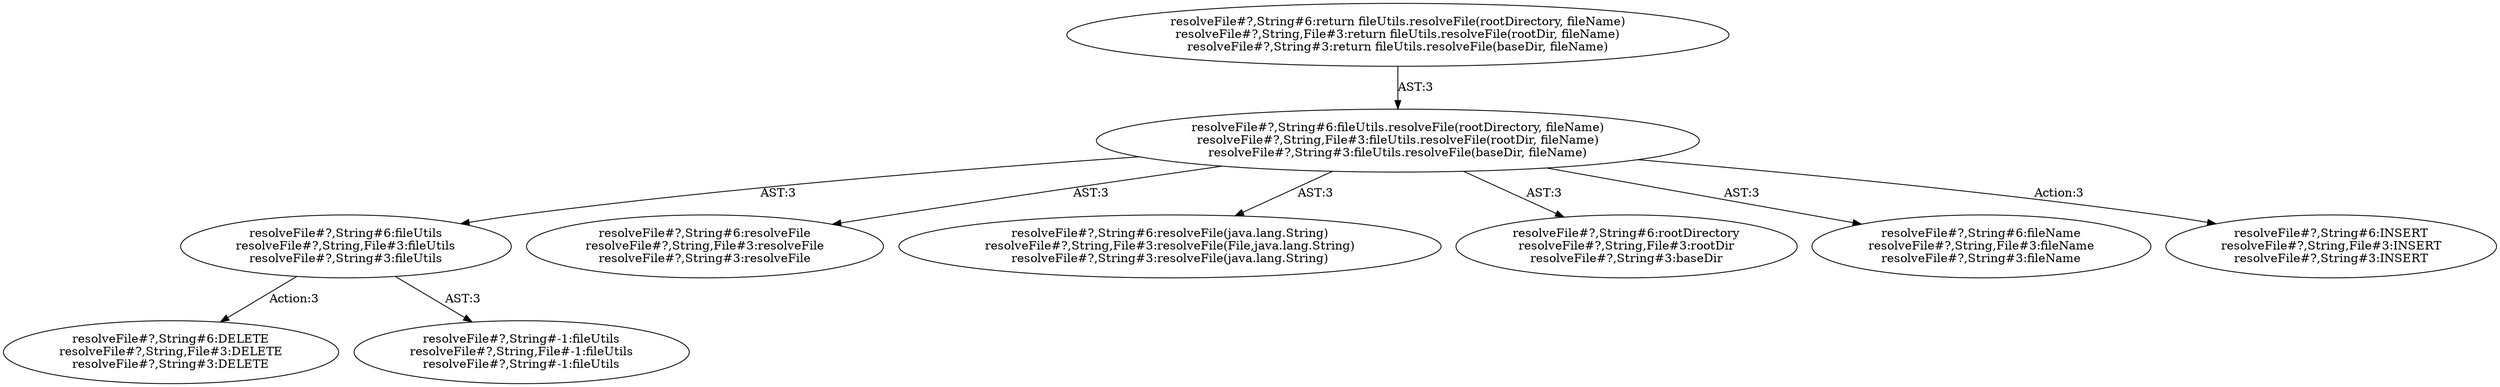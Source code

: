 digraph "Pattern" {
0 [label="resolveFile#?,String#6:DELETE
resolveFile#?,String,File#3:DELETE
resolveFile#?,String#3:DELETE" shape=ellipse]
1 [label="resolveFile#?,String#6:fileUtils
resolveFile#?,String,File#3:fileUtils
resolveFile#?,String#3:fileUtils" shape=ellipse]
2 [label="resolveFile#?,String#6:fileUtils.resolveFile(rootDirectory, fileName)
resolveFile#?,String,File#3:fileUtils.resolveFile(rootDir, fileName)
resolveFile#?,String#3:fileUtils.resolveFile(baseDir, fileName)" shape=ellipse]
3 [label="resolveFile#?,String#6:return fileUtils.resolveFile(rootDirectory, fileName)
resolveFile#?,String,File#3:return fileUtils.resolveFile(rootDir, fileName)
resolveFile#?,String#3:return fileUtils.resolveFile(baseDir, fileName)" shape=ellipse]
4 [label="resolveFile#?,String#6:resolveFile
resolveFile#?,String,File#3:resolveFile
resolveFile#?,String#3:resolveFile" shape=ellipse]
5 [label="resolveFile#?,String#6:resolveFile(java.lang.String)
resolveFile#?,String,File#3:resolveFile(File,java.lang.String)
resolveFile#?,String#3:resolveFile(java.lang.String)" shape=ellipse]
6 [label="resolveFile#?,String#6:rootDirectory
resolveFile#?,String,File#3:rootDir
resolveFile#?,String#3:baseDir" shape=ellipse]
7 [label="resolveFile#?,String#6:fileName
resolveFile#?,String,File#3:fileName
resolveFile#?,String#3:fileName" shape=ellipse]
8 [label="resolveFile#?,String#6:INSERT
resolveFile#?,String,File#3:INSERT
resolveFile#?,String#3:INSERT" shape=ellipse]
9 [label="resolveFile#?,String#-1:fileUtils
resolveFile#?,String,File#-1:fileUtils
resolveFile#?,String#-1:fileUtils" shape=ellipse]
1 -> 0 [label="Action:3"];
1 -> 9 [label="AST:3"];
2 -> 1 [label="AST:3"];
2 -> 4 [label="AST:3"];
2 -> 5 [label="AST:3"];
2 -> 6 [label="AST:3"];
2 -> 7 [label="AST:3"];
2 -> 8 [label="Action:3"];
3 -> 2 [label="AST:3"];
}